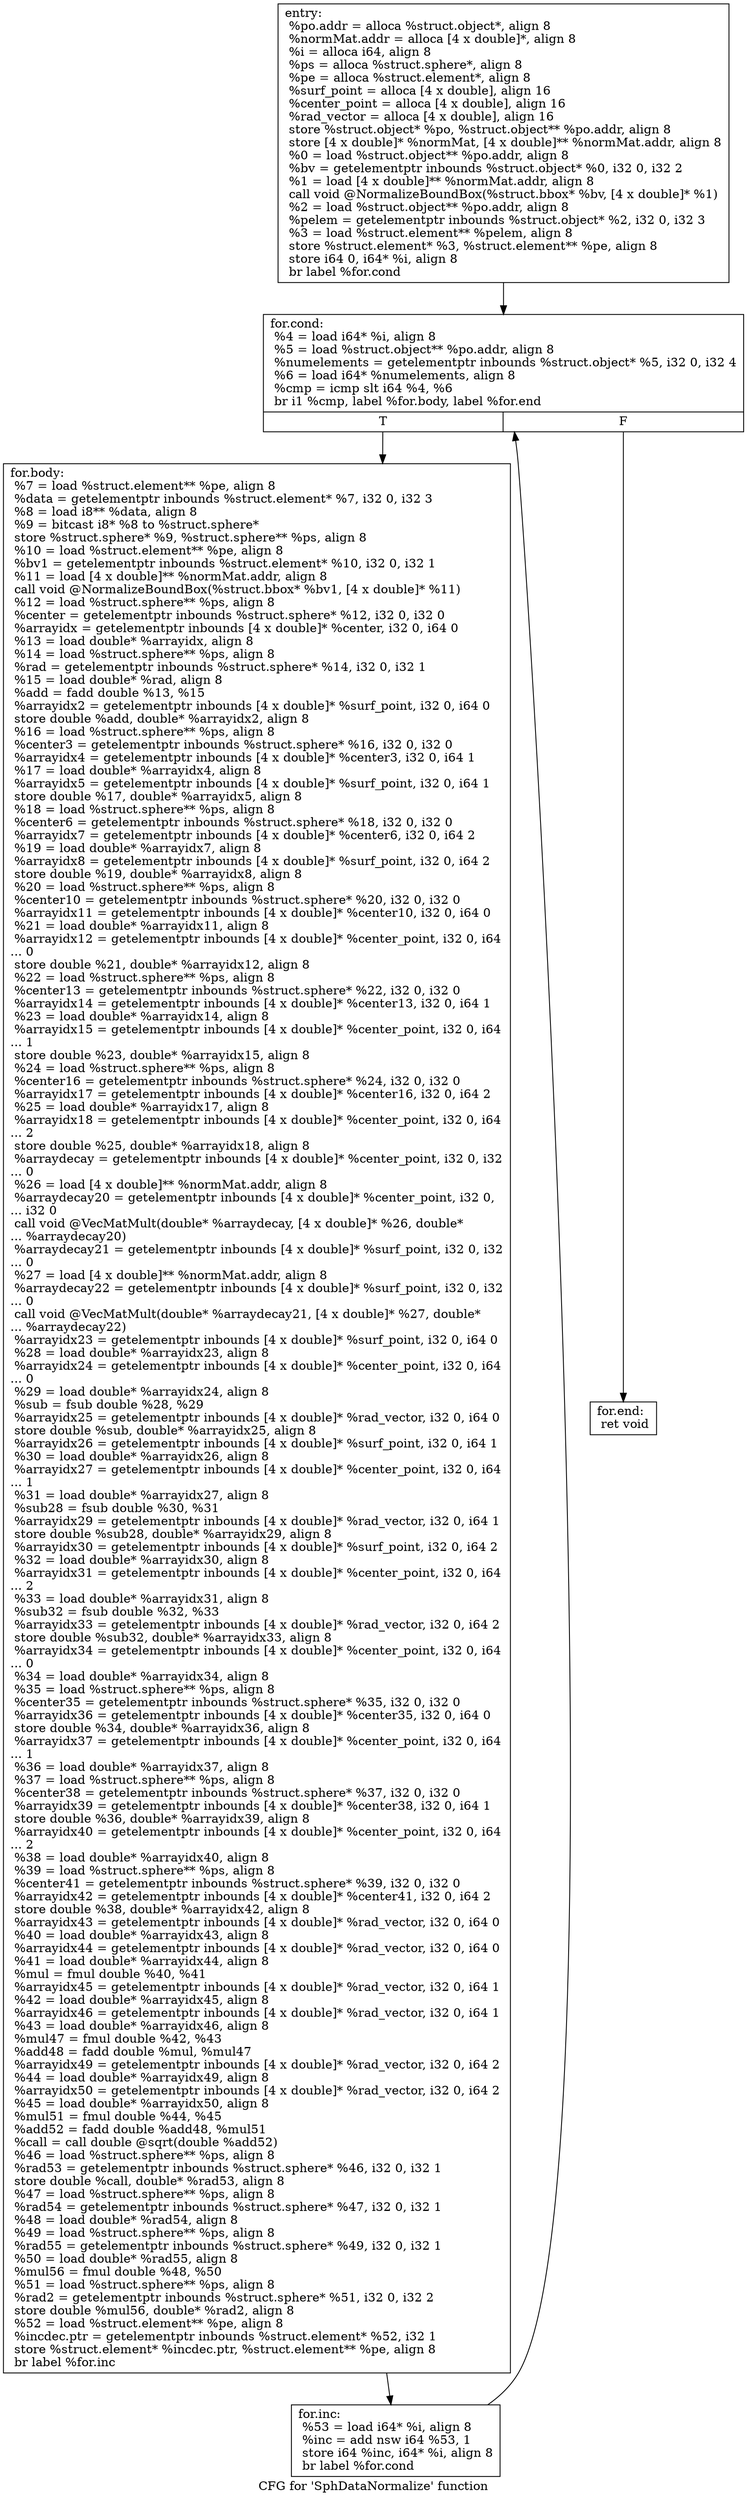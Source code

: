 digraph "CFG for 'SphDataNormalize' function" {
	label="CFG for 'SphDataNormalize' function";

	Node0x6083af0 [shape=record,label="{entry:\l  %po.addr = alloca %struct.object*, align 8\l  %normMat.addr = alloca [4 x double]*, align 8\l  %i = alloca i64, align 8\l  %ps = alloca %struct.sphere*, align 8\l  %pe = alloca %struct.element*, align 8\l  %surf_point = alloca [4 x double], align 16\l  %center_point = alloca [4 x double], align 16\l  %rad_vector = alloca [4 x double], align 16\l  store %struct.object* %po, %struct.object** %po.addr, align 8\l  store [4 x double]* %normMat, [4 x double]** %normMat.addr, align 8\l  %0 = load %struct.object** %po.addr, align 8\l  %bv = getelementptr inbounds %struct.object* %0, i32 0, i32 2\l  %1 = load [4 x double]** %normMat.addr, align 8\l  call void @NormalizeBoundBox(%struct.bbox* %bv, [4 x double]* %1)\l  %2 = load %struct.object** %po.addr, align 8\l  %pelem = getelementptr inbounds %struct.object* %2, i32 0, i32 3\l  %3 = load %struct.element** %pelem, align 8\l  store %struct.element* %3, %struct.element** %pe, align 8\l  store i64 0, i64* %i, align 8\l  br label %for.cond\l}"];
	Node0x6083af0 -> Node0x6083b40;
	Node0x6083b40 [shape=record,label="{for.cond:                                         \l  %4 = load i64* %i, align 8\l  %5 = load %struct.object** %po.addr, align 8\l  %numelements = getelementptr inbounds %struct.object* %5, i32 0, i32 4\l  %6 = load i64* %numelements, align 8\l  %cmp = icmp slt i64 %4, %6\l  br i1 %cmp, label %for.body, label %for.end\l|{<s0>T|<s1>F}}"];
	Node0x6083b40:s0 -> Node0x6083b90;
	Node0x6083b40:s1 -> Node0x6083c30;
	Node0x6083b90 [shape=record,label="{for.body:                                         \l  %7 = load %struct.element** %pe, align 8\l  %data = getelementptr inbounds %struct.element* %7, i32 0, i32 3\l  %8 = load i8** %data, align 8\l  %9 = bitcast i8* %8 to %struct.sphere*\l  store %struct.sphere* %9, %struct.sphere** %ps, align 8\l  %10 = load %struct.element** %pe, align 8\l  %bv1 = getelementptr inbounds %struct.element* %10, i32 0, i32 1\l  %11 = load [4 x double]** %normMat.addr, align 8\l  call void @NormalizeBoundBox(%struct.bbox* %bv1, [4 x double]* %11)\l  %12 = load %struct.sphere** %ps, align 8\l  %center = getelementptr inbounds %struct.sphere* %12, i32 0, i32 0\l  %arrayidx = getelementptr inbounds [4 x double]* %center, i32 0, i64 0\l  %13 = load double* %arrayidx, align 8\l  %14 = load %struct.sphere** %ps, align 8\l  %rad = getelementptr inbounds %struct.sphere* %14, i32 0, i32 1\l  %15 = load double* %rad, align 8\l  %add = fadd double %13, %15\l  %arrayidx2 = getelementptr inbounds [4 x double]* %surf_point, i32 0, i64 0\l  store double %add, double* %arrayidx2, align 8\l  %16 = load %struct.sphere** %ps, align 8\l  %center3 = getelementptr inbounds %struct.sphere* %16, i32 0, i32 0\l  %arrayidx4 = getelementptr inbounds [4 x double]* %center3, i32 0, i64 1\l  %17 = load double* %arrayidx4, align 8\l  %arrayidx5 = getelementptr inbounds [4 x double]* %surf_point, i32 0, i64 1\l  store double %17, double* %arrayidx5, align 8\l  %18 = load %struct.sphere** %ps, align 8\l  %center6 = getelementptr inbounds %struct.sphere* %18, i32 0, i32 0\l  %arrayidx7 = getelementptr inbounds [4 x double]* %center6, i32 0, i64 2\l  %19 = load double* %arrayidx7, align 8\l  %arrayidx8 = getelementptr inbounds [4 x double]* %surf_point, i32 0, i64 2\l  store double %19, double* %arrayidx8, align 8\l  %20 = load %struct.sphere** %ps, align 8\l  %center10 = getelementptr inbounds %struct.sphere* %20, i32 0, i32 0\l  %arrayidx11 = getelementptr inbounds [4 x double]* %center10, i32 0, i64 0\l  %21 = load double* %arrayidx11, align 8\l  %arrayidx12 = getelementptr inbounds [4 x double]* %center_point, i32 0, i64\l... 0\l  store double %21, double* %arrayidx12, align 8\l  %22 = load %struct.sphere** %ps, align 8\l  %center13 = getelementptr inbounds %struct.sphere* %22, i32 0, i32 0\l  %arrayidx14 = getelementptr inbounds [4 x double]* %center13, i32 0, i64 1\l  %23 = load double* %arrayidx14, align 8\l  %arrayidx15 = getelementptr inbounds [4 x double]* %center_point, i32 0, i64\l... 1\l  store double %23, double* %arrayidx15, align 8\l  %24 = load %struct.sphere** %ps, align 8\l  %center16 = getelementptr inbounds %struct.sphere* %24, i32 0, i32 0\l  %arrayidx17 = getelementptr inbounds [4 x double]* %center16, i32 0, i64 2\l  %25 = load double* %arrayidx17, align 8\l  %arrayidx18 = getelementptr inbounds [4 x double]* %center_point, i32 0, i64\l... 2\l  store double %25, double* %arrayidx18, align 8\l  %arraydecay = getelementptr inbounds [4 x double]* %center_point, i32 0, i32\l... 0\l  %26 = load [4 x double]** %normMat.addr, align 8\l  %arraydecay20 = getelementptr inbounds [4 x double]* %center_point, i32 0,\l... i32 0\l  call void @VecMatMult(double* %arraydecay, [4 x double]* %26, double*\l... %arraydecay20)\l  %arraydecay21 = getelementptr inbounds [4 x double]* %surf_point, i32 0, i32\l... 0\l  %27 = load [4 x double]** %normMat.addr, align 8\l  %arraydecay22 = getelementptr inbounds [4 x double]* %surf_point, i32 0, i32\l... 0\l  call void @VecMatMult(double* %arraydecay21, [4 x double]* %27, double*\l... %arraydecay22)\l  %arrayidx23 = getelementptr inbounds [4 x double]* %surf_point, i32 0, i64 0\l  %28 = load double* %arrayidx23, align 8\l  %arrayidx24 = getelementptr inbounds [4 x double]* %center_point, i32 0, i64\l... 0\l  %29 = load double* %arrayidx24, align 8\l  %sub = fsub double %28, %29\l  %arrayidx25 = getelementptr inbounds [4 x double]* %rad_vector, i32 0, i64 0\l  store double %sub, double* %arrayidx25, align 8\l  %arrayidx26 = getelementptr inbounds [4 x double]* %surf_point, i32 0, i64 1\l  %30 = load double* %arrayidx26, align 8\l  %arrayidx27 = getelementptr inbounds [4 x double]* %center_point, i32 0, i64\l... 1\l  %31 = load double* %arrayidx27, align 8\l  %sub28 = fsub double %30, %31\l  %arrayidx29 = getelementptr inbounds [4 x double]* %rad_vector, i32 0, i64 1\l  store double %sub28, double* %arrayidx29, align 8\l  %arrayidx30 = getelementptr inbounds [4 x double]* %surf_point, i32 0, i64 2\l  %32 = load double* %arrayidx30, align 8\l  %arrayidx31 = getelementptr inbounds [4 x double]* %center_point, i32 0, i64\l... 2\l  %33 = load double* %arrayidx31, align 8\l  %sub32 = fsub double %32, %33\l  %arrayidx33 = getelementptr inbounds [4 x double]* %rad_vector, i32 0, i64 2\l  store double %sub32, double* %arrayidx33, align 8\l  %arrayidx34 = getelementptr inbounds [4 x double]* %center_point, i32 0, i64\l... 0\l  %34 = load double* %arrayidx34, align 8\l  %35 = load %struct.sphere** %ps, align 8\l  %center35 = getelementptr inbounds %struct.sphere* %35, i32 0, i32 0\l  %arrayidx36 = getelementptr inbounds [4 x double]* %center35, i32 0, i64 0\l  store double %34, double* %arrayidx36, align 8\l  %arrayidx37 = getelementptr inbounds [4 x double]* %center_point, i32 0, i64\l... 1\l  %36 = load double* %arrayidx37, align 8\l  %37 = load %struct.sphere** %ps, align 8\l  %center38 = getelementptr inbounds %struct.sphere* %37, i32 0, i32 0\l  %arrayidx39 = getelementptr inbounds [4 x double]* %center38, i32 0, i64 1\l  store double %36, double* %arrayidx39, align 8\l  %arrayidx40 = getelementptr inbounds [4 x double]* %center_point, i32 0, i64\l... 2\l  %38 = load double* %arrayidx40, align 8\l  %39 = load %struct.sphere** %ps, align 8\l  %center41 = getelementptr inbounds %struct.sphere* %39, i32 0, i32 0\l  %arrayidx42 = getelementptr inbounds [4 x double]* %center41, i32 0, i64 2\l  store double %38, double* %arrayidx42, align 8\l  %arrayidx43 = getelementptr inbounds [4 x double]* %rad_vector, i32 0, i64 0\l  %40 = load double* %arrayidx43, align 8\l  %arrayidx44 = getelementptr inbounds [4 x double]* %rad_vector, i32 0, i64 0\l  %41 = load double* %arrayidx44, align 8\l  %mul = fmul double %40, %41\l  %arrayidx45 = getelementptr inbounds [4 x double]* %rad_vector, i32 0, i64 1\l  %42 = load double* %arrayidx45, align 8\l  %arrayidx46 = getelementptr inbounds [4 x double]* %rad_vector, i32 0, i64 1\l  %43 = load double* %arrayidx46, align 8\l  %mul47 = fmul double %42, %43\l  %add48 = fadd double %mul, %mul47\l  %arrayidx49 = getelementptr inbounds [4 x double]* %rad_vector, i32 0, i64 2\l  %44 = load double* %arrayidx49, align 8\l  %arrayidx50 = getelementptr inbounds [4 x double]* %rad_vector, i32 0, i64 2\l  %45 = load double* %arrayidx50, align 8\l  %mul51 = fmul double %44, %45\l  %add52 = fadd double %add48, %mul51\l  %call = call double @sqrt(double %add52)\l  %46 = load %struct.sphere** %ps, align 8\l  %rad53 = getelementptr inbounds %struct.sphere* %46, i32 0, i32 1\l  store double %call, double* %rad53, align 8\l  %47 = load %struct.sphere** %ps, align 8\l  %rad54 = getelementptr inbounds %struct.sphere* %47, i32 0, i32 1\l  %48 = load double* %rad54, align 8\l  %49 = load %struct.sphere** %ps, align 8\l  %rad55 = getelementptr inbounds %struct.sphere* %49, i32 0, i32 1\l  %50 = load double* %rad55, align 8\l  %mul56 = fmul double %48, %50\l  %51 = load %struct.sphere** %ps, align 8\l  %rad2 = getelementptr inbounds %struct.sphere* %51, i32 0, i32 2\l  store double %mul56, double* %rad2, align 8\l  %52 = load %struct.element** %pe, align 8\l  %incdec.ptr = getelementptr inbounds %struct.element* %52, i32 1\l  store %struct.element* %incdec.ptr, %struct.element** %pe, align 8\l  br label %for.inc\l}"];
	Node0x6083b90 -> Node0x6083be0;
	Node0x6083be0 [shape=record,label="{for.inc:                                          \l  %53 = load i64* %i, align 8\l  %inc = add nsw i64 %53, 1\l  store i64 %inc, i64* %i, align 8\l  br label %for.cond\l}"];
	Node0x6083be0 -> Node0x6083b40;
	Node0x6083c30 [shape=record,label="{for.end:                                          \l  ret void\l}"];
}
